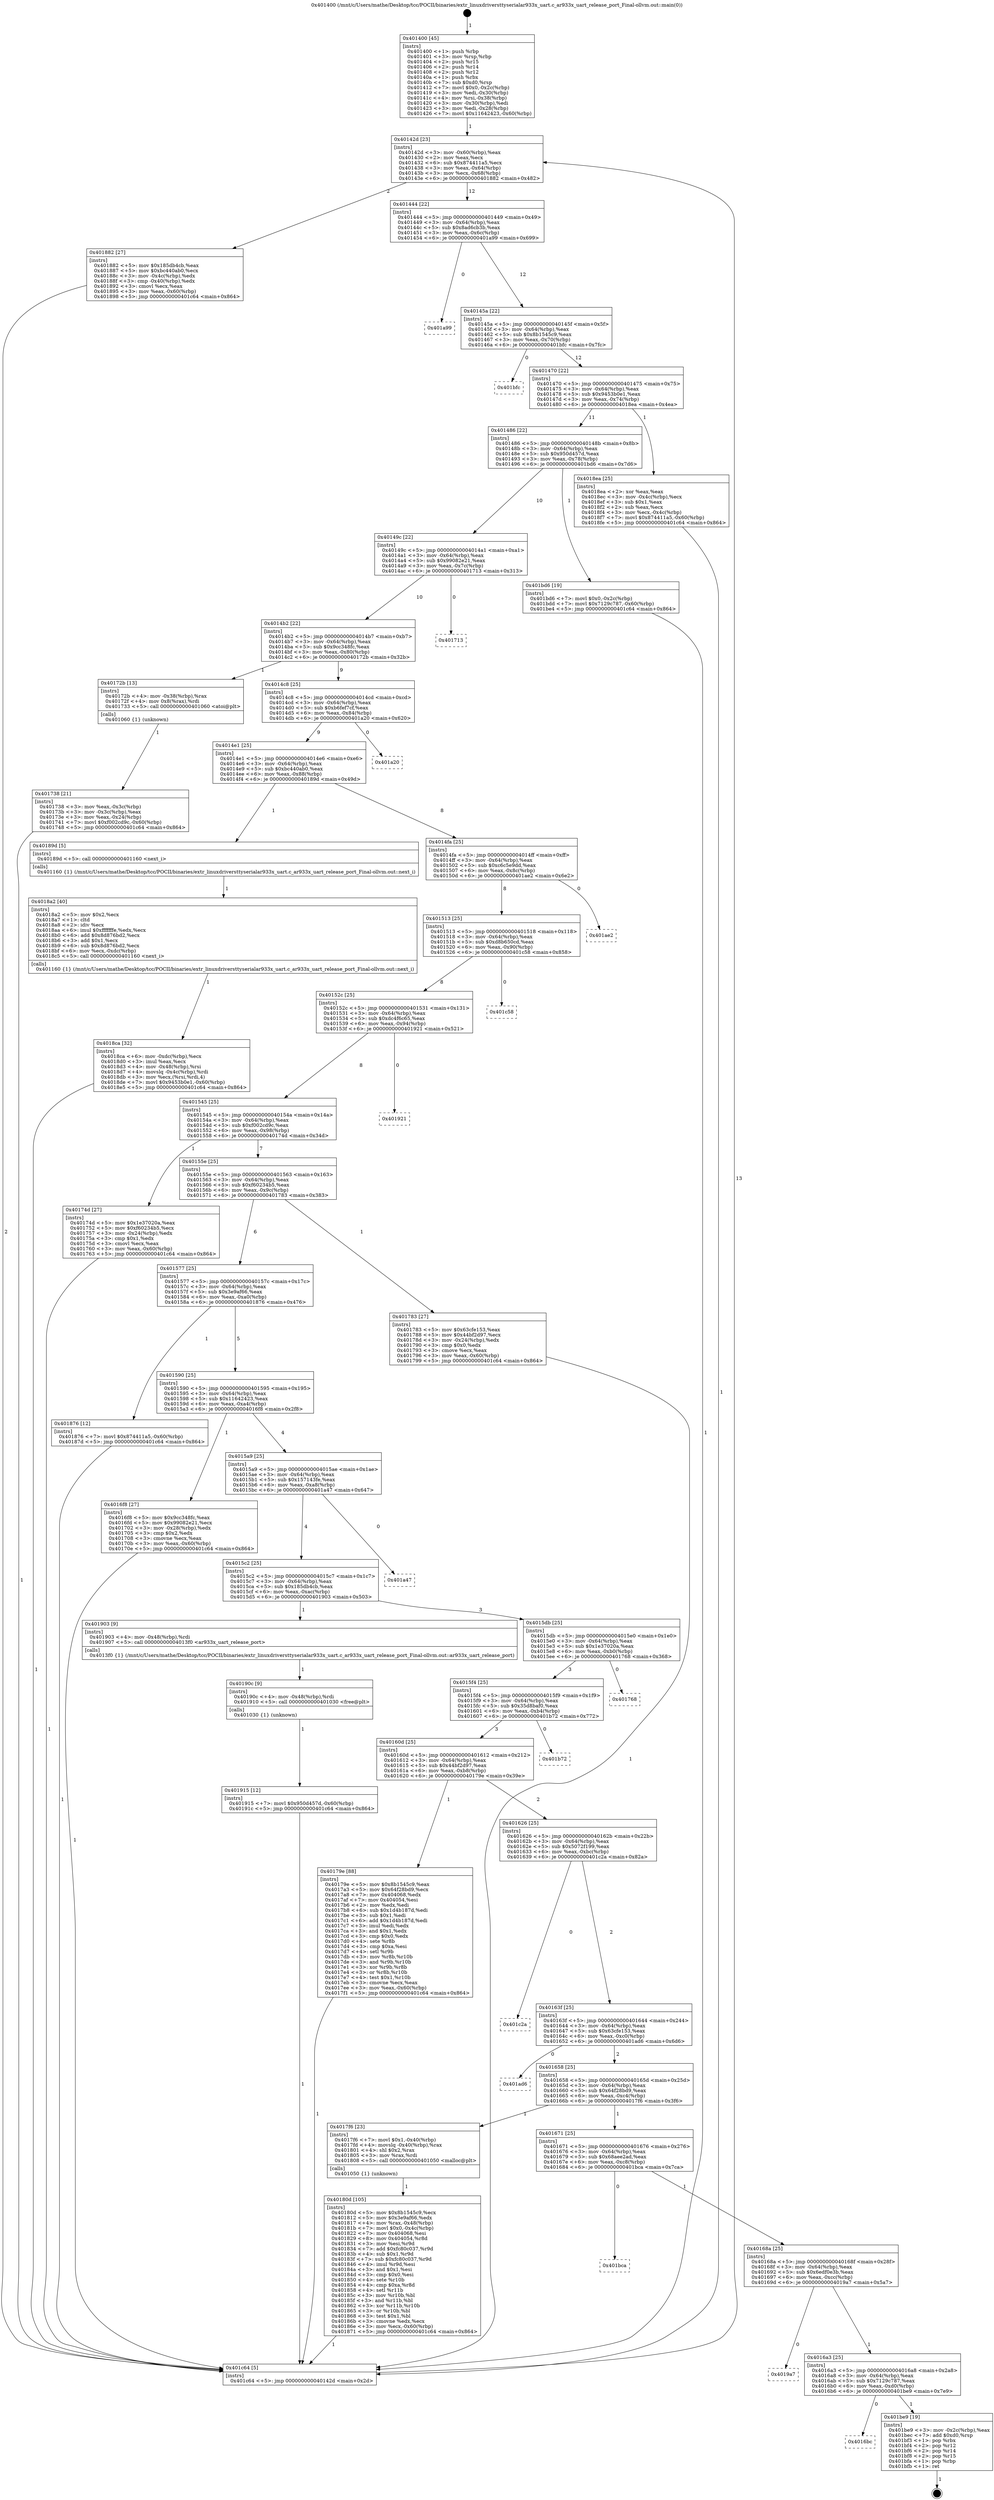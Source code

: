 digraph "0x401400" {
  label = "0x401400 (/mnt/c/Users/mathe/Desktop/tcc/POCII/binaries/extr_linuxdriversttyserialar933x_uart.c_ar933x_uart_release_port_Final-ollvm.out::main(0))"
  labelloc = "t"
  node[shape=record]

  Entry [label="",width=0.3,height=0.3,shape=circle,fillcolor=black,style=filled]
  "0x40142d" [label="{
     0x40142d [23]\l
     | [instrs]\l
     &nbsp;&nbsp;0x40142d \<+3\>: mov -0x60(%rbp),%eax\l
     &nbsp;&nbsp;0x401430 \<+2\>: mov %eax,%ecx\l
     &nbsp;&nbsp;0x401432 \<+6\>: sub $0x874411a5,%ecx\l
     &nbsp;&nbsp;0x401438 \<+3\>: mov %eax,-0x64(%rbp)\l
     &nbsp;&nbsp;0x40143b \<+3\>: mov %ecx,-0x68(%rbp)\l
     &nbsp;&nbsp;0x40143e \<+6\>: je 0000000000401882 \<main+0x482\>\l
  }"]
  "0x401882" [label="{
     0x401882 [27]\l
     | [instrs]\l
     &nbsp;&nbsp;0x401882 \<+5\>: mov $0x185db4cb,%eax\l
     &nbsp;&nbsp;0x401887 \<+5\>: mov $0xbc440ab0,%ecx\l
     &nbsp;&nbsp;0x40188c \<+3\>: mov -0x4c(%rbp),%edx\l
     &nbsp;&nbsp;0x40188f \<+3\>: cmp -0x40(%rbp),%edx\l
     &nbsp;&nbsp;0x401892 \<+3\>: cmovl %ecx,%eax\l
     &nbsp;&nbsp;0x401895 \<+3\>: mov %eax,-0x60(%rbp)\l
     &nbsp;&nbsp;0x401898 \<+5\>: jmp 0000000000401c64 \<main+0x864\>\l
  }"]
  "0x401444" [label="{
     0x401444 [22]\l
     | [instrs]\l
     &nbsp;&nbsp;0x401444 \<+5\>: jmp 0000000000401449 \<main+0x49\>\l
     &nbsp;&nbsp;0x401449 \<+3\>: mov -0x64(%rbp),%eax\l
     &nbsp;&nbsp;0x40144c \<+5\>: sub $0x8ad6cb3b,%eax\l
     &nbsp;&nbsp;0x401451 \<+3\>: mov %eax,-0x6c(%rbp)\l
     &nbsp;&nbsp;0x401454 \<+6\>: je 0000000000401a99 \<main+0x699\>\l
  }"]
  Exit [label="",width=0.3,height=0.3,shape=circle,fillcolor=black,style=filled,peripheries=2]
  "0x401a99" [label="{
     0x401a99\l
  }", style=dashed]
  "0x40145a" [label="{
     0x40145a [22]\l
     | [instrs]\l
     &nbsp;&nbsp;0x40145a \<+5\>: jmp 000000000040145f \<main+0x5f\>\l
     &nbsp;&nbsp;0x40145f \<+3\>: mov -0x64(%rbp),%eax\l
     &nbsp;&nbsp;0x401462 \<+5\>: sub $0x8b1545c9,%eax\l
     &nbsp;&nbsp;0x401467 \<+3\>: mov %eax,-0x70(%rbp)\l
     &nbsp;&nbsp;0x40146a \<+6\>: je 0000000000401bfc \<main+0x7fc\>\l
  }"]
  "0x4016bc" [label="{
     0x4016bc\l
  }", style=dashed]
  "0x401bfc" [label="{
     0x401bfc\l
  }", style=dashed]
  "0x401470" [label="{
     0x401470 [22]\l
     | [instrs]\l
     &nbsp;&nbsp;0x401470 \<+5\>: jmp 0000000000401475 \<main+0x75\>\l
     &nbsp;&nbsp;0x401475 \<+3\>: mov -0x64(%rbp),%eax\l
     &nbsp;&nbsp;0x401478 \<+5\>: sub $0x9453b0e1,%eax\l
     &nbsp;&nbsp;0x40147d \<+3\>: mov %eax,-0x74(%rbp)\l
     &nbsp;&nbsp;0x401480 \<+6\>: je 00000000004018ea \<main+0x4ea\>\l
  }"]
  "0x401be9" [label="{
     0x401be9 [19]\l
     | [instrs]\l
     &nbsp;&nbsp;0x401be9 \<+3\>: mov -0x2c(%rbp),%eax\l
     &nbsp;&nbsp;0x401bec \<+7\>: add $0xd0,%rsp\l
     &nbsp;&nbsp;0x401bf3 \<+1\>: pop %rbx\l
     &nbsp;&nbsp;0x401bf4 \<+2\>: pop %r12\l
     &nbsp;&nbsp;0x401bf6 \<+2\>: pop %r14\l
     &nbsp;&nbsp;0x401bf8 \<+2\>: pop %r15\l
     &nbsp;&nbsp;0x401bfa \<+1\>: pop %rbp\l
     &nbsp;&nbsp;0x401bfb \<+1\>: ret\l
  }"]
  "0x4018ea" [label="{
     0x4018ea [25]\l
     | [instrs]\l
     &nbsp;&nbsp;0x4018ea \<+2\>: xor %eax,%eax\l
     &nbsp;&nbsp;0x4018ec \<+3\>: mov -0x4c(%rbp),%ecx\l
     &nbsp;&nbsp;0x4018ef \<+3\>: sub $0x1,%eax\l
     &nbsp;&nbsp;0x4018f2 \<+2\>: sub %eax,%ecx\l
     &nbsp;&nbsp;0x4018f4 \<+3\>: mov %ecx,-0x4c(%rbp)\l
     &nbsp;&nbsp;0x4018f7 \<+7\>: movl $0x874411a5,-0x60(%rbp)\l
     &nbsp;&nbsp;0x4018fe \<+5\>: jmp 0000000000401c64 \<main+0x864\>\l
  }"]
  "0x401486" [label="{
     0x401486 [22]\l
     | [instrs]\l
     &nbsp;&nbsp;0x401486 \<+5\>: jmp 000000000040148b \<main+0x8b\>\l
     &nbsp;&nbsp;0x40148b \<+3\>: mov -0x64(%rbp),%eax\l
     &nbsp;&nbsp;0x40148e \<+5\>: sub $0x950d457d,%eax\l
     &nbsp;&nbsp;0x401493 \<+3\>: mov %eax,-0x78(%rbp)\l
     &nbsp;&nbsp;0x401496 \<+6\>: je 0000000000401bd6 \<main+0x7d6\>\l
  }"]
  "0x4016a3" [label="{
     0x4016a3 [25]\l
     | [instrs]\l
     &nbsp;&nbsp;0x4016a3 \<+5\>: jmp 00000000004016a8 \<main+0x2a8\>\l
     &nbsp;&nbsp;0x4016a8 \<+3\>: mov -0x64(%rbp),%eax\l
     &nbsp;&nbsp;0x4016ab \<+5\>: sub $0x7129c787,%eax\l
     &nbsp;&nbsp;0x4016b0 \<+6\>: mov %eax,-0xd0(%rbp)\l
     &nbsp;&nbsp;0x4016b6 \<+6\>: je 0000000000401be9 \<main+0x7e9\>\l
  }"]
  "0x401bd6" [label="{
     0x401bd6 [19]\l
     | [instrs]\l
     &nbsp;&nbsp;0x401bd6 \<+7\>: movl $0x0,-0x2c(%rbp)\l
     &nbsp;&nbsp;0x401bdd \<+7\>: movl $0x7129c787,-0x60(%rbp)\l
     &nbsp;&nbsp;0x401be4 \<+5\>: jmp 0000000000401c64 \<main+0x864\>\l
  }"]
  "0x40149c" [label="{
     0x40149c [22]\l
     | [instrs]\l
     &nbsp;&nbsp;0x40149c \<+5\>: jmp 00000000004014a1 \<main+0xa1\>\l
     &nbsp;&nbsp;0x4014a1 \<+3\>: mov -0x64(%rbp),%eax\l
     &nbsp;&nbsp;0x4014a4 \<+5\>: sub $0x99082e21,%eax\l
     &nbsp;&nbsp;0x4014a9 \<+3\>: mov %eax,-0x7c(%rbp)\l
     &nbsp;&nbsp;0x4014ac \<+6\>: je 0000000000401713 \<main+0x313\>\l
  }"]
  "0x4019a7" [label="{
     0x4019a7\l
  }", style=dashed]
  "0x401713" [label="{
     0x401713\l
  }", style=dashed]
  "0x4014b2" [label="{
     0x4014b2 [22]\l
     | [instrs]\l
     &nbsp;&nbsp;0x4014b2 \<+5\>: jmp 00000000004014b7 \<main+0xb7\>\l
     &nbsp;&nbsp;0x4014b7 \<+3\>: mov -0x64(%rbp),%eax\l
     &nbsp;&nbsp;0x4014ba \<+5\>: sub $0x9cc348fc,%eax\l
     &nbsp;&nbsp;0x4014bf \<+3\>: mov %eax,-0x80(%rbp)\l
     &nbsp;&nbsp;0x4014c2 \<+6\>: je 000000000040172b \<main+0x32b\>\l
  }"]
  "0x40168a" [label="{
     0x40168a [25]\l
     | [instrs]\l
     &nbsp;&nbsp;0x40168a \<+5\>: jmp 000000000040168f \<main+0x28f\>\l
     &nbsp;&nbsp;0x40168f \<+3\>: mov -0x64(%rbp),%eax\l
     &nbsp;&nbsp;0x401692 \<+5\>: sub $0x6edf0e3b,%eax\l
     &nbsp;&nbsp;0x401697 \<+6\>: mov %eax,-0xcc(%rbp)\l
     &nbsp;&nbsp;0x40169d \<+6\>: je 00000000004019a7 \<main+0x5a7\>\l
  }"]
  "0x40172b" [label="{
     0x40172b [13]\l
     | [instrs]\l
     &nbsp;&nbsp;0x40172b \<+4\>: mov -0x38(%rbp),%rax\l
     &nbsp;&nbsp;0x40172f \<+4\>: mov 0x8(%rax),%rdi\l
     &nbsp;&nbsp;0x401733 \<+5\>: call 0000000000401060 \<atoi@plt\>\l
     | [calls]\l
     &nbsp;&nbsp;0x401060 \{1\} (unknown)\l
  }"]
  "0x4014c8" [label="{
     0x4014c8 [25]\l
     | [instrs]\l
     &nbsp;&nbsp;0x4014c8 \<+5\>: jmp 00000000004014cd \<main+0xcd\>\l
     &nbsp;&nbsp;0x4014cd \<+3\>: mov -0x64(%rbp),%eax\l
     &nbsp;&nbsp;0x4014d0 \<+5\>: sub $0xb6fef7cf,%eax\l
     &nbsp;&nbsp;0x4014d5 \<+6\>: mov %eax,-0x84(%rbp)\l
     &nbsp;&nbsp;0x4014db \<+6\>: je 0000000000401a20 \<main+0x620\>\l
  }"]
  "0x401bca" [label="{
     0x401bca\l
  }", style=dashed]
  "0x401a20" [label="{
     0x401a20\l
  }", style=dashed]
  "0x4014e1" [label="{
     0x4014e1 [25]\l
     | [instrs]\l
     &nbsp;&nbsp;0x4014e1 \<+5\>: jmp 00000000004014e6 \<main+0xe6\>\l
     &nbsp;&nbsp;0x4014e6 \<+3\>: mov -0x64(%rbp),%eax\l
     &nbsp;&nbsp;0x4014e9 \<+5\>: sub $0xbc440ab0,%eax\l
     &nbsp;&nbsp;0x4014ee \<+6\>: mov %eax,-0x88(%rbp)\l
     &nbsp;&nbsp;0x4014f4 \<+6\>: je 000000000040189d \<main+0x49d\>\l
  }"]
  "0x401915" [label="{
     0x401915 [12]\l
     | [instrs]\l
     &nbsp;&nbsp;0x401915 \<+7\>: movl $0x950d457d,-0x60(%rbp)\l
     &nbsp;&nbsp;0x40191c \<+5\>: jmp 0000000000401c64 \<main+0x864\>\l
  }"]
  "0x40189d" [label="{
     0x40189d [5]\l
     | [instrs]\l
     &nbsp;&nbsp;0x40189d \<+5\>: call 0000000000401160 \<next_i\>\l
     | [calls]\l
     &nbsp;&nbsp;0x401160 \{1\} (/mnt/c/Users/mathe/Desktop/tcc/POCII/binaries/extr_linuxdriversttyserialar933x_uart.c_ar933x_uart_release_port_Final-ollvm.out::next_i)\l
  }"]
  "0x4014fa" [label="{
     0x4014fa [25]\l
     | [instrs]\l
     &nbsp;&nbsp;0x4014fa \<+5\>: jmp 00000000004014ff \<main+0xff\>\l
     &nbsp;&nbsp;0x4014ff \<+3\>: mov -0x64(%rbp),%eax\l
     &nbsp;&nbsp;0x401502 \<+5\>: sub $0xc6c5e9dd,%eax\l
     &nbsp;&nbsp;0x401507 \<+6\>: mov %eax,-0x8c(%rbp)\l
     &nbsp;&nbsp;0x40150d \<+6\>: je 0000000000401ae2 \<main+0x6e2\>\l
  }"]
  "0x40190c" [label="{
     0x40190c [9]\l
     | [instrs]\l
     &nbsp;&nbsp;0x40190c \<+4\>: mov -0x48(%rbp),%rdi\l
     &nbsp;&nbsp;0x401910 \<+5\>: call 0000000000401030 \<free@plt\>\l
     | [calls]\l
     &nbsp;&nbsp;0x401030 \{1\} (unknown)\l
  }"]
  "0x401ae2" [label="{
     0x401ae2\l
  }", style=dashed]
  "0x401513" [label="{
     0x401513 [25]\l
     | [instrs]\l
     &nbsp;&nbsp;0x401513 \<+5\>: jmp 0000000000401518 \<main+0x118\>\l
     &nbsp;&nbsp;0x401518 \<+3\>: mov -0x64(%rbp),%eax\l
     &nbsp;&nbsp;0x40151b \<+5\>: sub $0xd8b650cd,%eax\l
     &nbsp;&nbsp;0x401520 \<+6\>: mov %eax,-0x90(%rbp)\l
     &nbsp;&nbsp;0x401526 \<+6\>: je 0000000000401c58 \<main+0x858\>\l
  }"]
  "0x4018ca" [label="{
     0x4018ca [32]\l
     | [instrs]\l
     &nbsp;&nbsp;0x4018ca \<+6\>: mov -0xdc(%rbp),%ecx\l
     &nbsp;&nbsp;0x4018d0 \<+3\>: imul %eax,%ecx\l
     &nbsp;&nbsp;0x4018d3 \<+4\>: mov -0x48(%rbp),%rsi\l
     &nbsp;&nbsp;0x4018d7 \<+4\>: movslq -0x4c(%rbp),%rdi\l
     &nbsp;&nbsp;0x4018db \<+3\>: mov %ecx,(%rsi,%rdi,4)\l
     &nbsp;&nbsp;0x4018de \<+7\>: movl $0x9453b0e1,-0x60(%rbp)\l
     &nbsp;&nbsp;0x4018e5 \<+5\>: jmp 0000000000401c64 \<main+0x864\>\l
  }"]
  "0x401c58" [label="{
     0x401c58\l
  }", style=dashed]
  "0x40152c" [label="{
     0x40152c [25]\l
     | [instrs]\l
     &nbsp;&nbsp;0x40152c \<+5\>: jmp 0000000000401531 \<main+0x131\>\l
     &nbsp;&nbsp;0x401531 \<+3\>: mov -0x64(%rbp),%eax\l
     &nbsp;&nbsp;0x401534 \<+5\>: sub $0xdc4f6c65,%eax\l
     &nbsp;&nbsp;0x401539 \<+6\>: mov %eax,-0x94(%rbp)\l
     &nbsp;&nbsp;0x40153f \<+6\>: je 0000000000401921 \<main+0x521\>\l
  }"]
  "0x4018a2" [label="{
     0x4018a2 [40]\l
     | [instrs]\l
     &nbsp;&nbsp;0x4018a2 \<+5\>: mov $0x2,%ecx\l
     &nbsp;&nbsp;0x4018a7 \<+1\>: cltd\l
     &nbsp;&nbsp;0x4018a8 \<+2\>: idiv %ecx\l
     &nbsp;&nbsp;0x4018aa \<+6\>: imul $0xfffffffe,%edx,%ecx\l
     &nbsp;&nbsp;0x4018b0 \<+6\>: add $0x8d876bd2,%ecx\l
     &nbsp;&nbsp;0x4018b6 \<+3\>: add $0x1,%ecx\l
     &nbsp;&nbsp;0x4018b9 \<+6\>: sub $0x8d876bd2,%ecx\l
     &nbsp;&nbsp;0x4018bf \<+6\>: mov %ecx,-0xdc(%rbp)\l
     &nbsp;&nbsp;0x4018c5 \<+5\>: call 0000000000401160 \<next_i\>\l
     | [calls]\l
     &nbsp;&nbsp;0x401160 \{1\} (/mnt/c/Users/mathe/Desktop/tcc/POCII/binaries/extr_linuxdriversttyserialar933x_uart.c_ar933x_uart_release_port_Final-ollvm.out::next_i)\l
  }"]
  "0x401921" [label="{
     0x401921\l
  }", style=dashed]
  "0x401545" [label="{
     0x401545 [25]\l
     | [instrs]\l
     &nbsp;&nbsp;0x401545 \<+5\>: jmp 000000000040154a \<main+0x14a\>\l
     &nbsp;&nbsp;0x40154a \<+3\>: mov -0x64(%rbp),%eax\l
     &nbsp;&nbsp;0x40154d \<+5\>: sub $0xf002cd9c,%eax\l
     &nbsp;&nbsp;0x401552 \<+6\>: mov %eax,-0x98(%rbp)\l
     &nbsp;&nbsp;0x401558 \<+6\>: je 000000000040174d \<main+0x34d\>\l
  }"]
  "0x40180d" [label="{
     0x40180d [105]\l
     | [instrs]\l
     &nbsp;&nbsp;0x40180d \<+5\>: mov $0x8b1545c9,%ecx\l
     &nbsp;&nbsp;0x401812 \<+5\>: mov $0x3e9af66,%edx\l
     &nbsp;&nbsp;0x401817 \<+4\>: mov %rax,-0x48(%rbp)\l
     &nbsp;&nbsp;0x40181b \<+7\>: movl $0x0,-0x4c(%rbp)\l
     &nbsp;&nbsp;0x401822 \<+7\>: mov 0x404068,%esi\l
     &nbsp;&nbsp;0x401829 \<+8\>: mov 0x404054,%r8d\l
     &nbsp;&nbsp;0x401831 \<+3\>: mov %esi,%r9d\l
     &nbsp;&nbsp;0x401834 \<+7\>: add $0xfc80c037,%r9d\l
     &nbsp;&nbsp;0x40183b \<+4\>: sub $0x1,%r9d\l
     &nbsp;&nbsp;0x40183f \<+7\>: sub $0xfc80c037,%r9d\l
     &nbsp;&nbsp;0x401846 \<+4\>: imul %r9d,%esi\l
     &nbsp;&nbsp;0x40184a \<+3\>: and $0x1,%esi\l
     &nbsp;&nbsp;0x40184d \<+3\>: cmp $0x0,%esi\l
     &nbsp;&nbsp;0x401850 \<+4\>: sete %r10b\l
     &nbsp;&nbsp;0x401854 \<+4\>: cmp $0xa,%r8d\l
     &nbsp;&nbsp;0x401858 \<+4\>: setl %r11b\l
     &nbsp;&nbsp;0x40185c \<+3\>: mov %r10b,%bl\l
     &nbsp;&nbsp;0x40185f \<+3\>: and %r11b,%bl\l
     &nbsp;&nbsp;0x401862 \<+3\>: xor %r11b,%r10b\l
     &nbsp;&nbsp;0x401865 \<+3\>: or %r10b,%bl\l
     &nbsp;&nbsp;0x401868 \<+3\>: test $0x1,%bl\l
     &nbsp;&nbsp;0x40186b \<+3\>: cmovne %edx,%ecx\l
     &nbsp;&nbsp;0x40186e \<+3\>: mov %ecx,-0x60(%rbp)\l
     &nbsp;&nbsp;0x401871 \<+5\>: jmp 0000000000401c64 \<main+0x864\>\l
  }"]
  "0x40174d" [label="{
     0x40174d [27]\l
     | [instrs]\l
     &nbsp;&nbsp;0x40174d \<+5\>: mov $0x1e37020a,%eax\l
     &nbsp;&nbsp;0x401752 \<+5\>: mov $0xf60234b5,%ecx\l
     &nbsp;&nbsp;0x401757 \<+3\>: mov -0x24(%rbp),%edx\l
     &nbsp;&nbsp;0x40175a \<+3\>: cmp $0x1,%edx\l
     &nbsp;&nbsp;0x40175d \<+3\>: cmovl %ecx,%eax\l
     &nbsp;&nbsp;0x401760 \<+3\>: mov %eax,-0x60(%rbp)\l
     &nbsp;&nbsp;0x401763 \<+5\>: jmp 0000000000401c64 \<main+0x864\>\l
  }"]
  "0x40155e" [label="{
     0x40155e [25]\l
     | [instrs]\l
     &nbsp;&nbsp;0x40155e \<+5\>: jmp 0000000000401563 \<main+0x163\>\l
     &nbsp;&nbsp;0x401563 \<+3\>: mov -0x64(%rbp),%eax\l
     &nbsp;&nbsp;0x401566 \<+5\>: sub $0xf60234b5,%eax\l
     &nbsp;&nbsp;0x40156b \<+6\>: mov %eax,-0x9c(%rbp)\l
     &nbsp;&nbsp;0x401571 \<+6\>: je 0000000000401783 \<main+0x383\>\l
  }"]
  "0x401671" [label="{
     0x401671 [25]\l
     | [instrs]\l
     &nbsp;&nbsp;0x401671 \<+5\>: jmp 0000000000401676 \<main+0x276\>\l
     &nbsp;&nbsp;0x401676 \<+3\>: mov -0x64(%rbp),%eax\l
     &nbsp;&nbsp;0x401679 \<+5\>: sub $0x68aee2ad,%eax\l
     &nbsp;&nbsp;0x40167e \<+6\>: mov %eax,-0xc8(%rbp)\l
     &nbsp;&nbsp;0x401684 \<+6\>: je 0000000000401bca \<main+0x7ca\>\l
  }"]
  "0x401783" [label="{
     0x401783 [27]\l
     | [instrs]\l
     &nbsp;&nbsp;0x401783 \<+5\>: mov $0x63cfe153,%eax\l
     &nbsp;&nbsp;0x401788 \<+5\>: mov $0x44bf2d97,%ecx\l
     &nbsp;&nbsp;0x40178d \<+3\>: mov -0x24(%rbp),%edx\l
     &nbsp;&nbsp;0x401790 \<+3\>: cmp $0x0,%edx\l
     &nbsp;&nbsp;0x401793 \<+3\>: cmove %ecx,%eax\l
     &nbsp;&nbsp;0x401796 \<+3\>: mov %eax,-0x60(%rbp)\l
     &nbsp;&nbsp;0x401799 \<+5\>: jmp 0000000000401c64 \<main+0x864\>\l
  }"]
  "0x401577" [label="{
     0x401577 [25]\l
     | [instrs]\l
     &nbsp;&nbsp;0x401577 \<+5\>: jmp 000000000040157c \<main+0x17c\>\l
     &nbsp;&nbsp;0x40157c \<+3\>: mov -0x64(%rbp),%eax\l
     &nbsp;&nbsp;0x40157f \<+5\>: sub $0x3e9af66,%eax\l
     &nbsp;&nbsp;0x401584 \<+6\>: mov %eax,-0xa0(%rbp)\l
     &nbsp;&nbsp;0x40158a \<+6\>: je 0000000000401876 \<main+0x476\>\l
  }"]
  "0x4017f6" [label="{
     0x4017f6 [23]\l
     | [instrs]\l
     &nbsp;&nbsp;0x4017f6 \<+7\>: movl $0x1,-0x40(%rbp)\l
     &nbsp;&nbsp;0x4017fd \<+4\>: movslq -0x40(%rbp),%rax\l
     &nbsp;&nbsp;0x401801 \<+4\>: shl $0x2,%rax\l
     &nbsp;&nbsp;0x401805 \<+3\>: mov %rax,%rdi\l
     &nbsp;&nbsp;0x401808 \<+5\>: call 0000000000401050 \<malloc@plt\>\l
     | [calls]\l
     &nbsp;&nbsp;0x401050 \{1\} (unknown)\l
  }"]
  "0x401876" [label="{
     0x401876 [12]\l
     | [instrs]\l
     &nbsp;&nbsp;0x401876 \<+7\>: movl $0x874411a5,-0x60(%rbp)\l
     &nbsp;&nbsp;0x40187d \<+5\>: jmp 0000000000401c64 \<main+0x864\>\l
  }"]
  "0x401590" [label="{
     0x401590 [25]\l
     | [instrs]\l
     &nbsp;&nbsp;0x401590 \<+5\>: jmp 0000000000401595 \<main+0x195\>\l
     &nbsp;&nbsp;0x401595 \<+3\>: mov -0x64(%rbp),%eax\l
     &nbsp;&nbsp;0x401598 \<+5\>: sub $0x11642423,%eax\l
     &nbsp;&nbsp;0x40159d \<+6\>: mov %eax,-0xa4(%rbp)\l
     &nbsp;&nbsp;0x4015a3 \<+6\>: je 00000000004016f8 \<main+0x2f8\>\l
  }"]
  "0x401658" [label="{
     0x401658 [25]\l
     | [instrs]\l
     &nbsp;&nbsp;0x401658 \<+5\>: jmp 000000000040165d \<main+0x25d\>\l
     &nbsp;&nbsp;0x40165d \<+3\>: mov -0x64(%rbp),%eax\l
     &nbsp;&nbsp;0x401660 \<+5\>: sub $0x64f28bd9,%eax\l
     &nbsp;&nbsp;0x401665 \<+6\>: mov %eax,-0xc4(%rbp)\l
     &nbsp;&nbsp;0x40166b \<+6\>: je 00000000004017f6 \<main+0x3f6\>\l
  }"]
  "0x4016f8" [label="{
     0x4016f8 [27]\l
     | [instrs]\l
     &nbsp;&nbsp;0x4016f8 \<+5\>: mov $0x9cc348fc,%eax\l
     &nbsp;&nbsp;0x4016fd \<+5\>: mov $0x99082e21,%ecx\l
     &nbsp;&nbsp;0x401702 \<+3\>: mov -0x28(%rbp),%edx\l
     &nbsp;&nbsp;0x401705 \<+3\>: cmp $0x2,%edx\l
     &nbsp;&nbsp;0x401708 \<+3\>: cmovne %ecx,%eax\l
     &nbsp;&nbsp;0x40170b \<+3\>: mov %eax,-0x60(%rbp)\l
     &nbsp;&nbsp;0x40170e \<+5\>: jmp 0000000000401c64 \<main+0x864\>\l
  }"]
  "0x4015a9" [label="{
     0x4015a9 [25]\l
     | [instrs]\l
     &nbsp;&nbsp;0x4015a9 \<+5\>: jmp 00000000004015ae \<main+0x1ae\>\l
     &nbsp;&nbsp;0x4015ae \<+3\>: mov -0x64(%rbp),%eax\l
     &nbsp;&nbsp;0x4015b1 \<+5\>: sub $0x157143fe,%eax\l
     &nbsp;&nbsp;0x4015b6 \<+6\>: mov %eax,-0xa8(%rbp)\l
     &nbsp;&nbsp;0x4015bc \<+6\>: je 0000000000401a47 \<main+0x647\>\l
  }"]
  "0x401c64" [label="{
     0x401c64 [5]\l
     | [instrs]\l
     &nbsp;&nbsp;0x401c64 \<+5\>: jmp 000000000040142d \<main+0x2d\>\l
  }"]
  "0x401400" [label="{
     0x401400 [45]\l
     | [instrs]\l
     &nbsp;&nbsp;0x401400 \<+1\>: push %rbp\l
     &nbsp;&nbsp;0x401401 \<+3\>: mov %rsp,%rbp\l
     &nbsp;&nbsp;0x401404 \<+2\>: push %r15\l
     &nbsp;&nbsp;0x401406 \<+2\>: push %r14\l
     &nbsp;&nbsp;0x401408 \<+2\>: push %r12\l
     &nbsp;&nbsp;0x40140a \<+1\>: push %rbx\l
     &nbsp;&nbsp;0x40140b \<+7\>: sub $0xd0,%rsp\l
     &nbsp;&nbsp;0x401412 \<+7\>: movl $0x0,-0x2c(%rbp)\l
     &nbsp;&nbsp;0x401419 \<+3\>: mov %edi,-0x30(%rbp)\l
     &nbsp;&nbsp;0x40141c \<+4\>: mov %rsi,-0x38(%rbp)\l
     &nbsp;&nbsp;0x401420 \<+3\>: mov -0x30(%rbp),%edi\l
     &nbsp;&nbsp;0x401423 \<+3\>: mov %edi,-0x28(%rbp)\l
     &nbsp;&nbsp;0x401426 \<+7\>: movl $0x11642423,-0x60(%rbp)\l
  }"]
  "0x401738" [label="{
     0x401738 [21]\l
     | [instrs]\l
     &nbsp;&nbsp;0x401738 \<+3\>: mov %eax,-0x3c(%rbp)\l
     &nbsp;&nbsp;0x40173b \<+3\>: mov -0x3c(%rbp),%eax\l
     &nbsp;&nbsp;0x40173e \<+3\>: mov %eax,-0x24(%rbp)\l
     &nbsp;&nbsp;0x401741 \<+7\>: movl $0xf002cd9c,-0x60(%rbp)\l
     &nbsp;&nbsp;0x401748 \<+5\>: jmp 0000000000401c64 \<main+0x864\>\l
  }"]
  "0x401ad6" [label="{
     0x401ad6\l
  }", style=dashed]
  "0x401a47" [label="{
     0x401a47\l
  }", style=dashed]
  "0x4015c2" [label="{
     0x4015c2 [25]\l
     | [instrs]\l
     &nbsp;&nbsp;0x4015c2 \<+5\>: jmp 00000000004015c7 \<main+0x1c7\>\l
     &nbsp;&nbsp;0x4015c7 \<+3\>: mov -0x64(%rbp),%eax\l
     &nbsp;&nbsp;0x4015ca \<+5\>: sub $0x185db4cb,%eax\l
     &nbsp;&nbsp;0x4015cf \<+6\>: mov %eax,-0xac(%rbp)\l
     &nbsp;&nbsp;0x4015d5 \<+6\>: je 0000000000401903 \<main+0x503\>\l
  }"]
  "0x40163f" [label="{
     0x40163f [25]\l
     | [instrs]\l
     &nbsp;&nbsp;0x40163f \<+5\>: jmp 0000000000401644 \<main+0x244\>\l
     &nbsp;&nbsp;0x401644 \<+3\>: mov -0x64(%rbp),%eax\l
     &nbsp;&nbsp;0x401647 \<+5\>: sub $0x63cfe153,%eax\l
     &nbsp;&nbsp;0x40164c \<+6\>: mov %eax,-0xc0(%rbp)\l
     &nbsp;&nbsp;0x401652 \<+6\>: je 0000000000401ad6 \<main+0x6d6\>\l
  }"]
  "0x401903" [label="{
     0x401903 [9]\l
     | [instrs]\l
     &nbsp;&nbsp;0x401903 \<+4\>: mov -0x48(%rbp),%rdi\l
     &nbsp;&nbsp;0x401907 \<+5\>: call 00000000004013f0 \<ar933x_uart_release_port\>\l
     | [calls]\l
     &nbsp;&nbsp;0x4013f0 \{1\} (/mnt/c/Users/mathe/Desktop/tcc/POCII/binaries/extr_linuxdriversttyserialar933x_uart.c_ar933x_uart_release_port_Final-ollvm.out::ar933x_uart_release_port)\l
  }"]
  "0x4015db" [label="{
     0x4015db [25]\l
     | [instrs]\l
     &nbsp;&nbsp;0x4015db \<+5\>: jmp 00000000004015e0 \<main+0x1e0\>\l
     &nbsp;&nbsp;0x4015e0 \<+3\>: mov -0x64(%rbp),%eax\l
     &nbsp;&nbsp;0x4015e3 \<+5\>: sub $0x1e37020a,%eax\l
     &nbsp;&nbsp;0x4015e8 \<+6\>: mov %eax,-0xb0(%rbp)\l
     &nbsp;&nbsp;0x4015ee \<+6\>: je 0000000000401768 \<main+0x368\>\l
  }"]
  "0x401c2a" [label="{
     0x401c2a\l
  }", style=dashed]
  "0x401768" [label="{
     0x401768\l
  }", style=dashed]
  "0x4015f4" [label="{
     0x4015f4 [25]\l
     | [instrs]\l
     &nbsp;&nbsp;0x4015f4 \<+5\>: jmp 00000000004015f9 \<main+0x1f9\>\l
     &nbsp;&nbsp;0x4015f9 \<+3\>: mov -0x64(%rbp),%eax\l
     &nbsp;&nbsp;0x4015fc \<+5\>: sub $0x35d8baf0,%eax\l
     &nbsp;&nbsp;0x401601 \<+6\>: mov %eax,-0xb4(%rbp)\l
     &nbsp;&nbsp;0x401607 \<+6\>: je 0000000000401b72 \<main+0x772\>\l
  }"]
  "0x401626" [label="{
     0x401626 [25]\l
     | [instrs]\l
     &nbsp;&nbsp;0x401626 \<+5\>: jmp 000000000040162b \<main+0x22b\>\l
     &nbsp;&nbsp;0x40162b \<+3\>: mov -0x64(%rbp),%eax\l
     &nbsp;&nbsp;0x40162e \<+5\>: sub $0x5072f199,%eax\l
     &nbsp;&nbsp;0x401633 \<+6\>: mov %eax,-0xbc(%rbp)\l
     &nbsp;&nbsp;0x401639 \<+6\>: je 0000000000401c2a \<main+0x82a\>\l
  }"]
  "0x401b72" [label="{
     0x401b72\l
  }", style=dashed]
  "0x40160d" [label="{
     0x40160d [25]\l
     | [instrs]\l
     &nbsp;&nbsp;0x40160d \<+5\>: jmp 0000000000401612 \<main+0x212\>\l
     &nbsp;&nbsp;0x401612 \<+3\>: mov -0x64(%rbp),%eax\l
     &nbsp;&nbsp;0x401615 \<+5\>: sub $0x44bf2d97,%eax\l
     &nbsp;&nbsp;0x40161a \<+6\>: mov %eax,-0xb8(%rbp)\l
     &nbsp;&nbsp;0x401620 \<+6\>: je 000000000040179e \<main+0x39e\>\l
  }"]
  "0x40179e" [label="{
     0x40179e [88]\l
     | [instrs]\l
     &nbsp;&nbsp;0x40179e \<+5\>: mov $0x8b1545c9,%eax\l
     &nbsp;&nbsp;0x4017a3 \<+5\>: mov $0x64f28bd9,%ecx\l
     &nbsp;&nbsp;0x4017a8 \<+7\>: mov 0x404068,%edx\l
     &nbsp;&nbsp;0x4017af \<+7\>: mov 0x404054,%esi\l
     &nbsp;&nbsp;0x4017b6 \<+2\>: mov %edx,%edi\l
     &nbsp;&nbsp;0x4017b8 \<+6\>: sub $0x1d4b187d,%edi\l
     &nbsp;&nbsp;0x4017be \<+3\>: sub $0x1,%edi\l
     &nbsp;&nbsp;0x4017c1 \<+6\>: add $0x1d4b187d,%edi\l
     &nbsp;&nbsp;0x4017c7 \<+3\>: imul %edi,%edx\l
     &nbsp;&nbsp;0x4017ca \<+3\>: and $0x1,%edx\l
     &nbsp;&nbsp;0x4017cd \<+3\>: cmp $0x0,%edx\l
     &nbsp;&nbsp;0x4017d0 \<+4\>: sete %r8b\l
     &nbsp;&nbsp;0x4017d4 \<+3\>: cmp $0xa,%esi\l
     &nbsp;&nbsp;0x4017d7 \<+4\>: setl %r9b\l
     &nbsp;&nbsp;0x4017db \<+3\>: mov %r8b,%r10b\l
     &nbsp;&nbsp;0x4017de \<+3\>: and %r9b,%r10b\l
     &nbsp;&nbsp;0x4017e1 \<+3\>: xor %r9b,%r8b\l
     &nbsp;&nbsp;0x4017e4 \<+3\>: or %r8b,%r10b\l
     &nbsp;&nbsp;0x4017e7 \<+4\>: test $0x1,%r10b\l
     &nbsp;&nbsp;0x4017eb \<+3\>: cmovne %ecx,%eax\l
     &nbsp;&nbsp;0x4017ee \<+3\>: mov %eax,-0x60(%rbp)\l
     &nbsp;&nbsp;0x4017f1 \<+5\>: jmp 0000000000401c64 \<main+0x864\>\l
  }"]
  Entry -> "0x401400" [label=" 1"]
  "0x40142d" -> "0x401882" [label=" 2"]
  "0x40142d" -> "0x401444" [label=" 12"]
  "0x401be9" -> Exit [label=" 1"]
  "0x401444" -> "0x401a99" [label=" 0"]
  "0x401444" -> "0x40145a" [label=" 12"]
  "0x4016a3" -> "0x4016bc" [label=" 0"]
  "0x40145a" -> "0x401bfc" [label=" 0"]
  "0x40145a" -> "0x401470" [label=" 12"]
  "0x4016a3" -> "0x401be9" [label=" 1"]
  "0x401470" -> "0x4018ea" [label=" 1"]
  "0x401470" -> "0x401486" [label=" 11"]
  "0x40168a" -> "0x4016a3" [label=" 1"]
  "0x401486" -> "0x401bd6" [label=" 1"]
  "0x401486" -> "0x40149c" [label=" 10"]
  "0x40168a" -> "0x4019a7" [label=" 0"]
  "0x40149c" -> "0x401713" [label=" 0"]
  "0x40149c" -> "0x4014b2" [label=" 10"]
  "0x401671" -> "0x40168a" [label=" 1"]
  "0x4014b2" -> "0x40172b" [label=" 1"]
  "0x4014b2" -> "0x4014c8" [label=" 9"]
  "0x401671" -> "0x401bca" [label=" 0"]
  "0x4014c8" -> "0x401a20" [label=" 0"]
  "0x4014c8" -> "0x4014e1" [label=" 9"]
  "0x401bd6" -> "0x401c64" [label=" 1"]
  "0x4014e1" -> "0x40189d" [label=" 1"]
  "0x4014e1" -> "0x4014fa" [label=" 8"]
  "0x401915" -> "0x401c64" [label=" 1"]
  "0x4014fa" -> "0x401ae2" [label=" 0"]
  "0x4014fa" -> "0x401513" [label=" 8"]
  "0x40190c" -> "0x401915" [label=" 1"]
  "0x401513" -> "0x401c58" [label=" 0"]
  "0x401513" -> "0x40152c" [label=" 8"]
  "0x401903" -> "0x40190c" [label=" 1"]
  "0x40152c" -> "0x401921" [label=" 0"]
  "0x40152c" -> "0x401545" [label=" 8"]
  "0x4018ea" -> "0x401c64" [label=" 1"]
  "0x401545" -> "0x40174d" [label=" 1"]
  "0x401545" -> "0x40155e" [label=" 7"]
  "0x4018ca" -> "0x401c64" [label=" 1"]
  "0x40155e" -> "0x401783" [label=" 1"]
  "0x40155e" -> "0x401577" [label=" 6"]
  "0x4018a2" -> "0x4018ca" [label=" 1"]
  "0x401577" -> "0x401876" [label=" 1"]
  "0x401577" -> "0x401590" [label=" 5"]
  "0x40189d" -> "0x4018a2" [label=" 1"]
  "0x401590" -> "0x4016f8" [label=" 1"]
  "0x401590" -> "0x4015a9" [label=" 4"]
  "0x4016f8" -> "0x401c64" [label=" 1"]
  "0x401400" -> "0x40142d" [label=" 1"]
  "0x401c64" -> "0x40142d" [label=" 13"]
  "0x40172b" -> "0x401738" [label=" 1"]
  "0x401738" -> "0x401c64" [label=" 1"]
  "0x40174d" -> "0x401c64" [label=" 1"]
  "0x401783" -> "0x401c64" [label=" 1"]
  "0x401876" -> "0x401c64" [label=" 1"]
  "0x4015a9" -> "0x401a47" [label=" 0"]
  "0x4015a9" -> "0x4015c2" [label=" 4"]
  "0x40180d" -> "0x401c64" [label=" 1"]
  "0x4015c2" -> "0x401903" [label=" 1"]
  "0x4015c2" -> "0x4015db" [label=" 3"]
  "0x401658" -> "0x401671" [label=" 1"]
  "0x4015db" -> "0x401768" [label=" 0"]
  "0x4015db" -> "0x4015f4" [label=" 3"]
  "0x401658" -> "0x4017f6" [label=" 1"]
  "0x4015f4" -> "0x401b72" [label=" 0"]
  "0x4015f4" -> "0x40160d" [label=" 3"]
  "0x40163f" -> "0x401658" [label=" 2"]
  "0x40160d" -> "0x40179e" [label=" 1"]
  "0x40160d" -> "0x401626" [label=" 2"]
  "0x40179e" -> "0x401c64" [label=" 1"]
  "0x401882" -> "0x401c64" [label=" 2"]
  "0x401626" -> "0x401c2a" [label=" 0"]
  "0x401626" -> "0x40163f" [label=" 2"]
  "0x4017f6" -> "0x40180d" [label=" 1"]
  "0x40163f" -> "0x401ad6" [label=" 0"]
}
